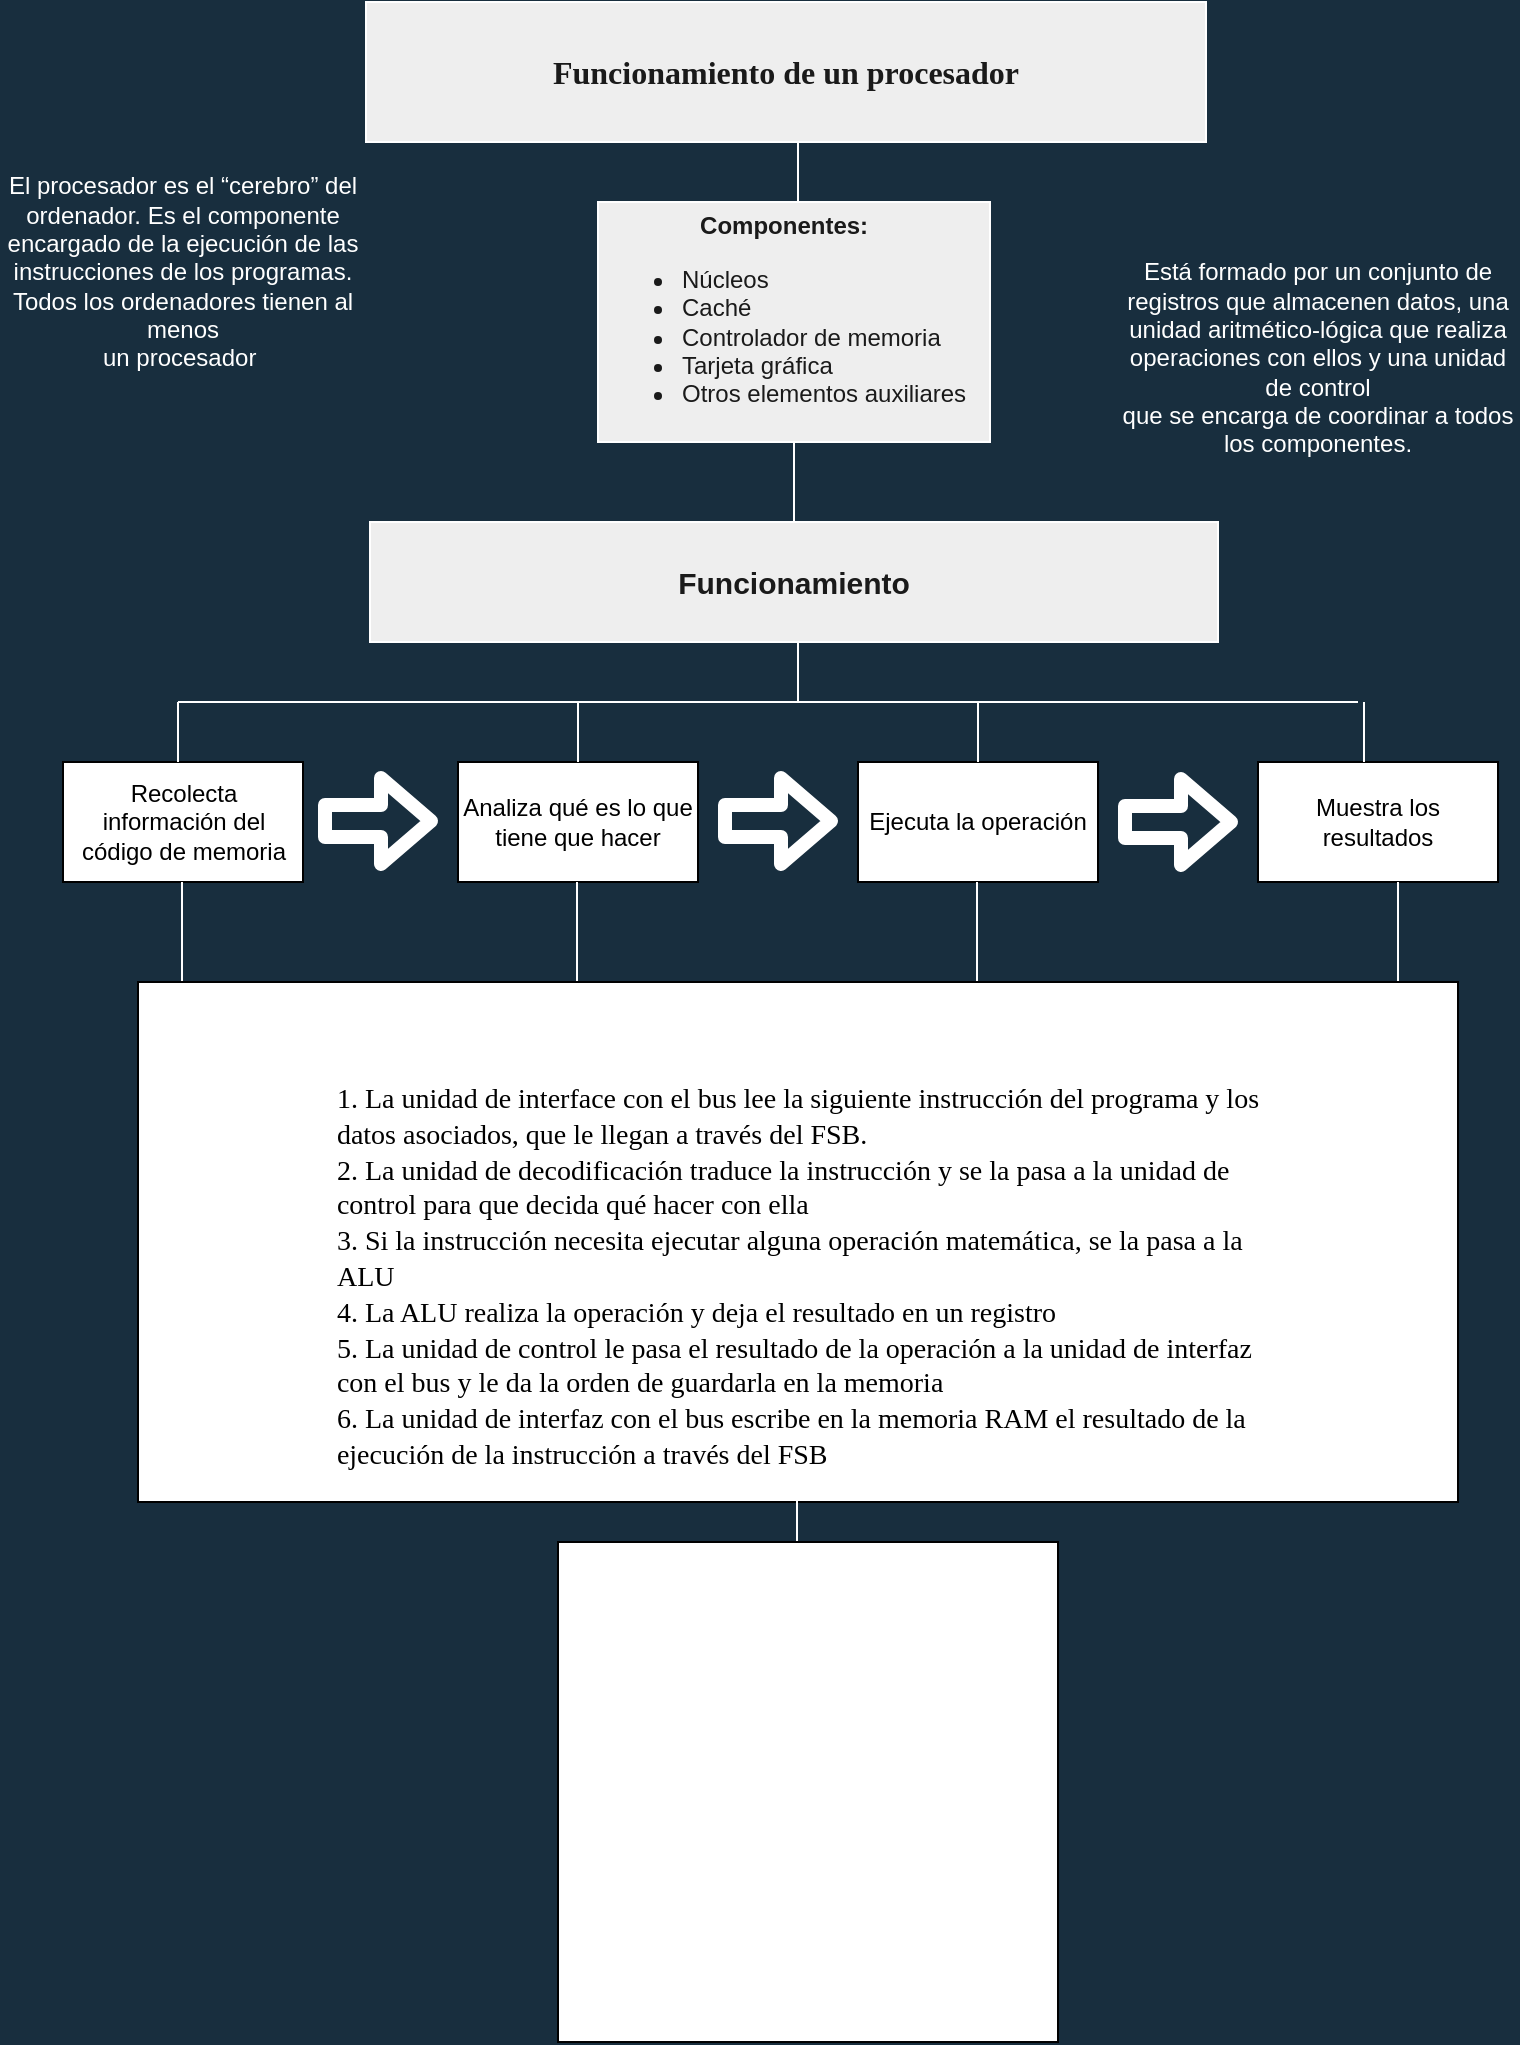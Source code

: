 <mxfile version="14.5.0" type="github">
  <diagram id="-eLBGhj5z0M7cY9pCWqs" name="Page-1">
    <mxGraphModel dx="1102" dy="582" grid="1" gridSize="10" guides="1" tooltips="1" connect="1" arrows="1" fold="1" page="1" pageScale="1" pageWidth="827" pageHeight="1169" background="#182E3E" math="0" shadow="0">
      <root>
        <mxCell id="0" />
        <mxCell id="1" parent="0" />
        <mxCell id="s0VtufktN33qbs5fill--1" value="" style="endArrow=none;html=1;strokeColor=#FFFFFF;" parent="1" edge="1">
          <mxGeometry width="50" height="50" relative="1" as="geometry">
            <mxPoint x="420" y="390" as="sourcePoint" />
            <mxPoint x="420" y="360" as="targetPoint" />
          </mxGeometry>
        </mxCell>
        <mxCell id="ytM2SalvpomqV5NXxg_m-1" value="Funcionamiento de un procesador" style="rounded=0;whiteSpace=wrap;html=1;fillColor=#EEEEEE;strokeColor=#FFFFFF;fontStyle=1;fontSize=16;fontFamily=Verdana;fontColor=#1A1A1A;" parent="1" vertex="1">
          <mxGeometry x="204" y="40" width="420" height="70" as="geometry" />
        </mxCell>
        <mxCell id="ytM2SalvpomqV5NXxg_m-3" value="Funcionamiento" style="rounded=0;whiteSpace=wrap;html=1;strokeColor=#FFFFFF;align=center;fontStyle=1;fontSize=15;fillColor=#EEEEEE;fontColor=#1A1A1A;" parent="1" vertex="1">
          <mxGeometry x="206" y="300" width="424" height="60" as="geometry" />
        </mxCell>
        <mxCell id="ytM2SalvpomqV5NXxg_m-7" value="" style="endArrow=none;html=1;fontSize=15;labelBackgroundColor=#182E3E;strokeColor=#FFFFFF;fontColor=#FFFFFF;" parent="1" edge="1">
          <mxGeometry width="50" height="50" relative="1" as="geometry">
            <mxPoint x="420" y="142" as="sourcePoint" />
            <mxPoint x="420" y="110" as="targetPoint" />
          </mxGeometry>
        </mxCell>
        <mxCell id="ytM2SalvpomqV5NXxg_m-2" value="&lt;div style=&quot;text-align: center&quot;&gt;&lt;span&gt;&lt;b&gt;Componentes:&lt;/b&gt;&lt;/span&gt;&lt;/div&gt;&lt;ul&gt;&lt;li&gt;Núcleos&lt;/li&gt;&lt;li&gt;Caché&lt;/li&gt;&lt;li&gt;Controlador de memoria&lt;/li&gt;&lt;li&gt;Tarjeta gráfica&lt;/li&gt;&lt;li&gt;Otros elementos auxiliares&lt;/li&gt;&lt;/ul&gt;" style="rounded=0;whiteSpace=wrap;html=1;strokeColor=#FFFFFF;align=left;fillColor=#EEEEEE;fontColor=#1A1A1A;" parent="1" vertex="1">
          <mxGeometry x="320" y="140" width="196" height="120" as="geometry" />
        </mxCell>
        <mxCell id="ytM2SalvpomqV5NXxg_m-8" value="" style="endArrow=none;html=1;fontSize=15;exitX=0.5;exitY=1;exitDx=0;exitDy=0;entryX=0.5;entryY=0;entryDx=0;entryDy=0;labelBackgroundColor=#182E3E;strokeColor=#FFFFFF;fontColor=#FFFFFF;fontStyle=0" parent="1" source="ytM2SalvpomqV5NXxg_m-2" target="ytM2SalvpomqV5NXxg_m-3" edge="1">
          <mxGeometry width="50" height="50" relative="1" as="geometry">
            <mxPoint x="430" y="152" as="sourcePoint" />
            <mxPoint x="421" y="280" as="targetPoint" />
          </mxGeometry>
        </mxCell>
        <mxCell id="ytM2SalvpomqV5NXxg_m-11" value="El procesador es el “cerebro” del ordenador. Es el componente encargado de la ejecución de las instrucciones de los programas. Todos los ordenadores tienen al menos&lt;br&gt;un procesador&amp;nbsp;" style="text;html=1;align=center;verticalAlign=middle;whiteSpace=wrap;rounded=0;sketch=0;fontColor=#FFFFFF;" parent="1" vertex="1">
          <mxGeometry x="21" y="120" width="183" height="110" as="geometry" />
        </mxCell>
        <mxCell id="ytM2SalvpomqV5NXxg_m-13" value="Está formado por un conjunto de registros que almacenen datos, una&lt;br&gt;unidad aritmético-lógica que realiza operaciones con ellos y una unidad de control&lt;br&gt;que se encarga de coordinar a todos los componentes." style="text;html=1;strokeColor=none;fillColor=none;align=center;verticalAlign=middle;whiteSpace=wrap;rounded=0;sketch=0;fontColor=#FFFFFF;" parent="1" vertex="1">
          <mxGeometry x="580" y="160" width="200" height="115" as="geometry" />
        </mxCell>
        <mxCell id="s0VtufktN33qbs5fill--2" value="Recolecta información del código de memoria" style="rounded=0;whiteSpace=wrap;html=1;" parent="1" vertex="1">
          <mxGeometry x="52.5" y="420" width="120" height="60" as="geometry" />
        </mxCell>
        <mxCell id="s0VtufktN33qbs5fill--3" value="Analiza qué es lo que tiene que hacer" style="rounded=0;whiteSpace=wrap;html=1;" parent="1" vertex="1">
          <mxGeometry x="250" y="420" width="120" height="60" as="geometry" />
        </mxCell>
        <mxCell id="s0VtufktN33qbs5fill--4" value="Ejecuta la operación" style="rounded=0;whiteSpace=wrap;html=1;" parent="1" vertex="1">
          <mxGeometry x="450" y="420" width="120" height="60" as="geometry" />
        </mxCell>
        <mxCell id="s0VtufktN33qbs5fill--5" value="Muestra los resultados" style="rounded=0;whiteSpace=wrap;html=1;" parent="1" vertex="1">
          <mxGeometry x="650" y="420" width="120" height="60" as="geometry" />
        </mxCell>
        <mxCell id="s0VtufktN33qbs5fill--6" value="" style="endArrow=none;html=1;strokeColor=#FFFFFF;" parent="1" edge="1">
          <mxGeometry width="50" height="50" relative="1" as="geometry">
            <mxPoint x="110" y="390" as="sourcePoint" />
            <mxPoint x="700" y="390" as="targetPoint" />
          </mxGeometry>
        </mxCell>
        <mxCell id="s0VtufktN33qbs5fill--7" value="" style="endArrow=none;html=1;strokeColor=#FFFFFF;" parent="1" edge="1">
          <mxGeometry width="50" height="50" relative="1" as="geometry">
            <mxPoint x="110" y="420" as="sourcePoint" />
            <mxPoint x="110" y="390" as="targetPoint" />
          </mxGeometry>
        </mxCell>
        <mxCell id="s0VtufktN33qbs5fill--8" value="" style="endArrow=none;html=1;strokeColor=#FFFFFF;" parent="1" edge="1">
          <mxGeometry width="50" height="50" relative="1" as="geometry">
            <mxPoint x="310" y="420" as="sourcePoint" />
            <mxPoint x="310" y="390" as="targetPoint" />
          </mxGeometry>
        </mxCell>
        <mxCell id="s0VtufktN33qbs5fill--9" value="" style="endArrow=none;html=1;strokeColor=#FFFFFF;" parent="1" edge="1">
          <mxGeometry width="50" height="50" relative="1" as="geometry">
            <mxPoint x="510" y="420" as="sourcePoint" />
            <mxPoint x="510" y="390" as="targetPoint" />
          </mxGeometry>
        </mxCell>
        <mxCell id="s0VtufktN33qbs5fill--10" value="" style="endArrow=none;html=1;strokeColor=#FFFFFF;" parent="1" edge="1">
          <mxGeometry width="50" height="50" relative="1" as="geometry">
            <mxPoint x="703" y="420" as="sourcePoint" />
            <mxPoint x="703" y="390" as="targetPoint" />
          </mxGeometry>
        </mxCell>
        <mxCell id="s0VtufktN33qbs5fill--11" value="" style="shape=flexArrow;endArrow=classic;html=1;strokeColor=#FFFFFF;strokeWidth=7;" parent="1" edge="1">
          <mxGeometry width="50" height="50" relative="1" as="geometry">
            <mxPoint x="180" y="449.5" as="sourcePoint" />
            <mxPoint x="240" y="449.5" as="targetPoint" />
          </mxGeometry>
        </mxCell>
        <mxCell id="s0VtufktN33qbs5fill--12" value="" style="shape=flexArrow;endArrow=classic;html=1;strokeColor=#FFFFFF;strokeWidth=7;" parent="1" edge="1">
          <mxGeometry width="50" height="50" relative="1" as="geometry">
            <mxPoint x="380" y="449.5" as="sourcePoint" />
            <mxPoint x="440" y="449.5" as="targetPoint" />
          </mxGeometry>
        </mxCell>
        <mxCell id="s0VtufktN33qbs5fill--13" value="" style="shape=flexArrow;endArrow=classic;html=1;strokeColor=#FFFFFF;strokeWidth=7;" parent="1" edge="1">
          <mxGeometry width="50" height="50" relative="1" as="geometry">
            <mxPoint x="580" y="450" as="sourcePoint" />
            <mxPoint x="640" y="450" as="targetPoint" />
          </mxGeometry>
        </mxCell>
        <mxCell id="s0VtufktN33qbs5fill--15" value="" style="endArrow=none;html=1;strokeColor=#FFFFFF;" parent="1" edge="1">
          <mxGeometry width="50" height="50" relative="1" as="geometry">
            <mxPoint x="112" y="560" as="sourcePoint" />
            <mxPoint x="112" y="480" as="targetPoint" />
          </mxGeometry>
        </mxCell>
        <mxCell id="s0VtufktN33qbs5fill--16" value="" style="endArrow=none;html=1;strokeColor=#FFFFFF;" parent="1" edge="1">
          <mxGeometry width="50" height="50" relative="1" as="geometry">
            <mxPoint x="309.5" y="560" as="sourcePoint" />
            <mxPoint x="309.5" y="480" as="targetPoint" />
          </mxGeometry>
        </mxCell>
        <mxCell id="s0VtufktN33qbs5fill--17" value="" style="endArrow=none;html=1;strokeColor=#FFFFFF;" parent="1" edge="1">
          <mxGeometry width="50" height="50" relative="1" as="geometry">
            <mxPoint x="509.5" y="560" as="sourcePoint" />
            <mxPoint x="509.5" y="480" as="targetPoint" />
          </mxGeometry>
        </mxCell>
        <mxCell id="s0VtufktN33qbs5fill--18" value="" style="endArrow=none;html=1;strokeColor=#FFFFFF;" parent="1" edge="1">
          <mxGeometry width="50" height="50" relative="1" as="geometry">
            <mxPoint x="720" y="560" as="sourcePoint" />
            <mxPoint x="720" y="480" as="targetPoint" />
          </mxGeometry>
        </mxCell>
        <mxCell id="s0VtufktN33qbs5fill--19" value="&lt;br style=&quot;font-size: 14px&quot;&gt;&lt;div style=&quot;text-align: left ; font-size: 14px&quot;&gt;&lt;font face=&quot;Verdana&quot; style=&quot;font-size: 14px&quot;&gt;&lt;br style=&quot;font-size: 14px&quot;&gt;&lt;/font&gt;&lt;/div&gt;&lt;div style=&quot;text-align: left ; font-size: 14px&quot;&gt;&lt;span style=&quot;font-size: 14px&quot;&gt;&lt;font face=&quot;Verdana&quot; style=&quot;font-size: 14px&quot;&gt;1. La unidad de interface con el bus lee la siguiente instrucción del programa y los&lt;/font&gt;&lt;/span&gt;&lt;/div&gt;&lt;div style=&quot;text-align: left ; font-size: 14px&quot;&gt;&lt;span style=&quot;font-size: 14px&quot;&gt;&lt;font face=&quot;Verdana&quot; style=&quot;font-size: 14px&quot;&gt;datos asociados, que le llegan a través del FSB.&lt;/font&gt;&lt;/span&gt;&lt;/div&gt;&lt;div style=&quot;text-align: left ; font-size: 14px&quot;&gt;&lt;span style=&quot;font-size: 14px&quot;&gt;&lt;font face=&quot;Verdana&quot; style=&quot;font-size: 14px&quot;&gt;2. La unidad de decodificación traduce la instrucción y se la pasa a la unidad de&lt;/font&gt;&lt;/span&gt;&lt;/div&gt;&lt;div style=&quot;text-align: left ; font-size: 14px&quot;&gt;&lt;span style=&quot;font-size: 14px&quot;&gt;&lt;font face=&quot;Verdana&quot; style=&quot;font-size: 14px&quot;&gt;control para que decida qué hacer con ella&lt;/font&gt;&lt;/span&gt;&lt;/div&gt;&lt;div style=&quot;text-align: left ; font-size: 14px&quot;&gt;&lt;span style=&quot;font-size: 14px&quot;&gt;&lt;font face=&quot;Verdana&quot; style=&quot;font-size: 14px&quot;&gt;3. Si la instrucción necesita ejecutar alguna operación matemática, se la pasa a la&lt;/font&gt;&lt;/span&gt;&lt;/div&gt;&lt;div style=&quot;text-align: left ; font-size: 14px&quot;&gt;&lt;span style=&quot;font-size: 14px&quot;&gt;&lt;font face=&quot;Verdana&quot; style=&quot;font-size: 14px&quot;&gt;ALU&lt;/font&gt;&lt;/span&gt;&lt;/div&gt;&lt;div style=&quot;text-align: left ; font-size: 14px&quot;&gt;&lt;span style=&quot;font-size: 14px&quot;&gt;&lt;font face=&quot;Verdana&quot; style=&quot;font-size: 14px&quot;&gt;4. La ALU realiza la operación y deja el resultado en un registro&lt;/font&gt;&lt;/span&gt;&lt;/div&gt;&lt;div style=&quot;text-align: left ; font-size: 14px&quot;&gt;&lt;span style=&quot;font-size: 14px&quot;&gt;&lt;font face=&quot;Verdana&quot; style=&quot;font-size: 14px&quot;&gt;5. La unidad de control le pasa el resultado de la operación a la unidad de interfaz&lt;/font&gt;&lt;/span&gt;&lt;/div&gt;&lt;div style=&quot;text-align: left ; font-size: 14px&quot;&gt;&lt;span style=&quot;font-size: 14px&quot;&gt;&lt;font face=&quot;Verdana&quot; style=&quot;font-size: 14px&quot;&gt;con el bus y le da la orden de guardarla en la memoria&lt;/font&gt;&lt;/span&gt;&lt;/div&gt;&lt;div style=&quot;text-align: left ; font-size: 14px&quot;&gt;&lt;span style=&quot;font-size: 14px&quot;&gt;&lt;font face=&quot;Verdana&quot; style=&quot;font-size: 14px&quot;&gt;6. La unidad de interfaz con el bus escribe en la memoria RAM el resultado de la&lt;/font&gt;&lt;/span&gt;&lt;/div&gt;&lt;div style=&quot;text-align: left ; font-size: 14px&quot;&gt;&lt;span style=&quot;font-size: 14px&quot;&gt;&lt;font face=&quot;Verdana&quot; style=&quot;font-size: 14px&quot;&gt;ejecución de la instrucción a través del FSB&lt;/font&gt;&lt;/span&gt;&lt;/div&gt;" style="rounded=0;whiteSpace=wrap;html=1;fontSize=14;" parent="1" vertex="1">
          <mxGeometry x="90" y="530" width="660" height="260" as="geometry" />
        </mxCell>
        <mxCell id="s0VtufktN33qbs5fill--21" value="" style="endArrow=none;html=1;strokeColor=#FFFFFF;" parent="1" edge="1">
          <mxGeometry width="50" height="50" relative="1" as="geometry">
            <mxPoint x="419.5" y="860" as="sourcePoint" />
            <mxPoint x="419.5" y="780" as="targetPoint" />
          </mxGeometry>
        </mxCell>
        <mxCell id="s0VtufktN33qbs5fill--23" value="" style="whiteSpace=wrap;html=1;aspect=fixed;fontSize=14;" parent="1" vertex="1">
          <mxGeometry x="300" y="810" width="250" height="250" as="geometry" />
        </mxCell>
        <mxCell id="s0VtufktN33qbs5fill--25" value="" style="shape=image;verticalLabelPosition=bottom;labelBackgroundColor=#ffffff;verticalAlign=top;aspect=fixed;imageAspect=0;image=https://i.blogs.es/560821/arquitectura-von-neumann/450_1000.jpg;" parent="1" vertex="1">
          <mxGeometry x="319.75" y="829.19" width="222.5" height="211.62" as="geometry" />
        </mxCell>
      </root>
    </mxGraphModel>
  </diagram>
</mxfile>

